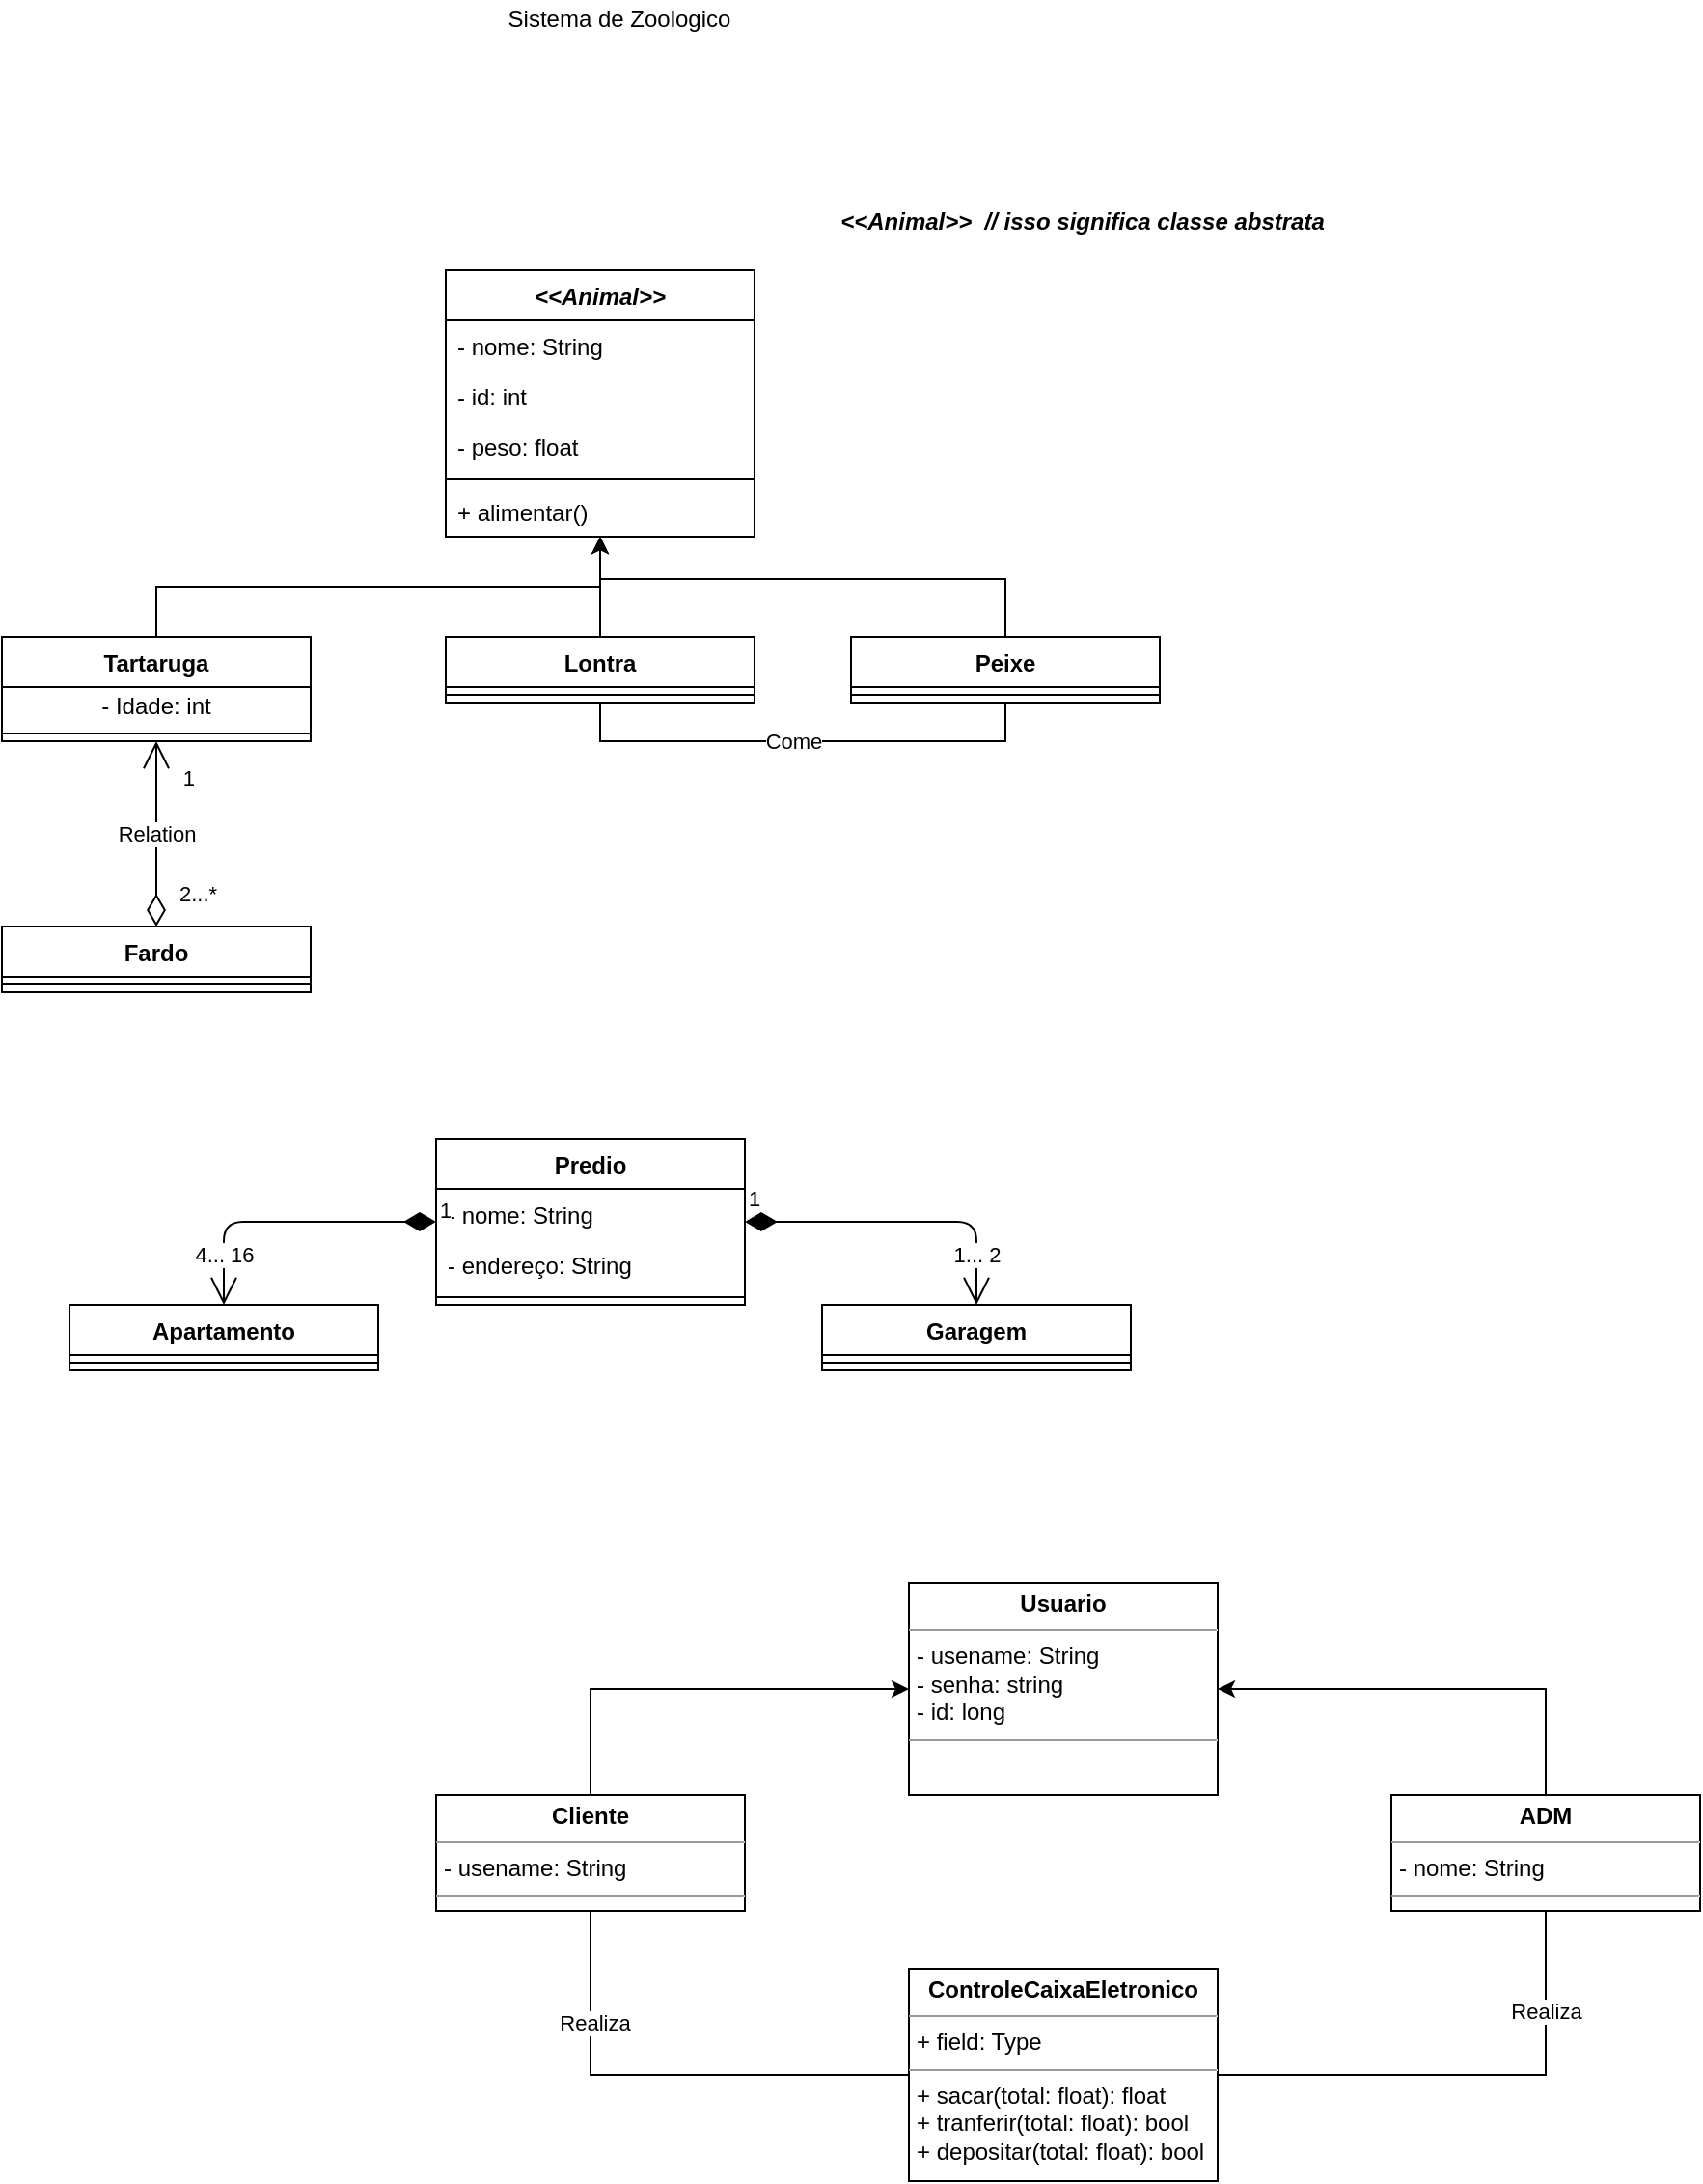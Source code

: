<mxfile version="14.6.13" type="device"><diagram id="JK939oJRpGkPW69QEY50" name="Página-1"><mxGraphModel dx="1185" dy="685" grid="1" gridSize="10" guides="1" tooltips="1" connect="1" arrows="1" fold="1" page="1" pageScale="1" pageWidth="827" pageHeight="1169" math="0" shadow="0"><root><mxCell id="0"/><mxCell id="1" parent="0"/><mxCell id="D_poUJ5LInqlo7o4nzG9-1" value="Sistema de Zoologico" style="text;html=1;strokeColor=none;fillColor=none;align=center;verticalAlign=middle;whiteSpace=wrap;rounded=0;" parent="1" vertex="1"><mxGeometry x="310" y="20" width="140" height="20" as="geometry"/></mxCell><mxCell id="D_poUJ5LInqlo7o4nzG9-2" value="&lt;&lt;Animal&gt;&gt;" style="swimlane;fontStyle=3;align=center;verticalAlign=top;childLayout=stackLayout;horizontal=1;startSize=26;horizontalStack=0;resizeParent=1;resizeParentMax=0;resizeLast=0;collapsible=1;marginBottom=0;fontFamily=Helvetica;" parent="1" vertex="1"><mxGeometry x="290" y="160" width="160" height="138" as="geometry"><mxRectangle x="290" y="160" width="70" height="26" as="alternateBounds"/></mxGeometry></mxCell><mxCell id="D_poUJ5LInqlo7o4nzG9-3" value="- nome: String" style="text;strokeColor=none;fillColor=none;align=left;verticalAlign=top;spacingLeft=4;spacingRight=4;overflow=hidden;rotatable=0;points=[[0,0.5],[1,0.5]];portConstraint=eastwest;fontFamily=Helvetica;" parent="D_poUJ5LInqlo7o4nzG9-2" vertex="1"><mxGeometry y="26" width="160" height="26" as="geometry"/></mxCell><mxCell id="D_poUJ5LInqlo7o4nzG9-6" value="- id: int&#10;" style="text;strokeColor=none;fillColor=none;align=left;verticalAlign=top;spacingLeft=4;spacingRight=4;overflow=hidden;rotatable=0;points=[[0,0.5],[1,0.5]];portConstraint=eastwest;fontFamily=Helvetica;" parent="D_poUJ5LInqlo7o4nzG9-2" vertex="1"><mxGeometry y="52" width="160" height="26" as="geometry"/></mxCell><mxCell id="D_poUJ5LInqlo7o4nzG9-7" value="- peso: float&#10;" style="text;strokeColor=none;fillColor=none;align=left;verticalAlign=top;spacingLeft=4;spacingRight=4;overflow=hidden;rotatable=0;points=[[0,0.5],[1,0.5]];portConstraint=eastwest;fontFamily=Helvetica;" parent="D_poUJ5LInqlo7o4nzG9-2" vertex="1"><mxGeometry y="78" width="160" height="26" as="geometry"/></mxCell><mxCell id="D_poUJ5LInqlo7o4nzG9-4" value="" style="line;strokeWidth=1;fillColor=none;align=left;verticalAlign=middle;spacingTop=-1;spacingLeft=3;spacingRight=3;rotatable=0;labelPosition=right;points=[];portConstraint=eastwest;fontFamily=Helvetica;" parent="D_poUJ5LInqlo7o4nzG9-2" vertex="1"><mxGeometry y="104" width="160" height="8" as="geometry"/></mxCell><mxCell id="D_poUJ5LInqlo7o4nzG9-5" value="+ alimentar()" style="text;strokeColor=none;fillColor=none;align=left;verticalAlign=top;spacingLeft=4;spacingRight=4;overflow=hidden;rotatable=0;points=[[0,0.5],[1,0.5]];portConstraint=eastwest;fontFamily=Helvetica;" parent="D_poUJ5LInqlo7o4nzG9-2" vertex="1"><mxGeometry y="112" width="160" height="26" as="geometry"/></mxCell><mxCell id="D_poUJ5LInqlo7o4nzG9-14" style="edgeStyle=orthogonalEdgeStyle;rounded=0;orthogonalLoop=1;jettySize=auto;html=1;fontFamily=Helvetica;exitX=0.5;exitY=0;exitDx=0;exitDy=0;" parent="1" source="D_poUJ5LInqlo7o4nzG9-8" target="D_poUJ5LInqlo7o4nzG9-2" edge="1"><mxGeometry relative="1" as="geometry"/></mxCell><mxCell id="D_poUJ5LInqlo7o4nzG9-8" value="Tartaruga" style="swimlane;fontStyle=1;align=center;verticalAlign=top;childLayout=stackLayout;horizontal=1;startSize=26;horizontalStack=0;resizeParent=1;resizeParentMax=0;resizeLast=0;collapsible=1;marginBottom=0;fontFamily=Helvetica;" parent="1" vertex="1"><mxGeometry x="60" y="350" width="160" height="54" as="geometry"><mxRectangle x="290" y="160" width="70" height="26" as="alternateBounds"/></mxGeometry></mxCell><mxCell id="D_poUJ5LInqlo7o4nzG9-15" value="- Idade: int" style="text;html=1;strokeColor=none;fillColor=none;align=center;verticalAlign=middle;whiteSpace=wrap;rounded=0;fontFamily=Helvetica;" parent="D_poUJ5LInqlo7o4nzG9-8" vertex="1"><mxGeometry y="26" width="160" height="20" as="geometry"/></mxCell><mxCell id="D_poUJ5LInqlo7o4nzG9-12" value="" style="line;strokeWidth=1;fillColor=none;align=left;verticalAlign=middle;spacingTop=-1;spacingLeft=3;spacingRight=3;rotatable=0;labelPosition=right;points=[];portConstraint=eastwest;fontFamily=Helvetica;" parent="D_poUJ5LInqlo7o4nzG9-8" vertex="1"><mxGeometry y="46" width="160" height="8" as="geometry"/></mxCell><mxCell id="D_poUJ5LInqlo7o4nzG9-20" style="edgeStyle=orthogonalEdgeStyle;rounded=0;orthogonalLoop=1;jettySize=auto;html=1;fontFamily=Helvetica;" parent="1" source="D_poUJ5LInqlo7o4nzG9-17" target="D_poUJ5LInqlo7o4nzG9-2" edge="1"><mxGeometry relative="1" as="geometry"/></mxCell><mxCell id="D_poUJ5LInqlo7o4nzG9-24" style="edgeStyle=orthogonalEdgeStyle;rounded=0;orthogonalLoop=1;jettySize=auto;html=1;exitX=0.5;exitY=1;exitDx=0;exitDy=0;entryX=0.5;entryY=1;entryDx=0;entryDy=0;fontFamily=Helvetica;endArrow=none;endFill=0;" parent="1" source="D_poUJ5LInqlo7o4nzG9-17" target="D_poUJ5LInqlo7o4nzG9-21" edge="1"><mxGeometry relative="1" as="geometry"/></mxCell><mxCell id="D_poUJ5LInqlo7o4nzG9-25" value="Come" style="edgeLabel;html=1;align=center;verticalAlign=middle;resizable=0;points=[];fontFamily=Helvetica;" parent="D_poUJ5LInqlo7o4nzG9-24" vertex="1" connectable="0"><mxGeometry x="0.105" y="1" relative="1" as="geometry"><mxPoint x="-18" y="1" as="offset"/></mxGeometry></mxCell><mxCell id="D_poUJ5LInqlo7o4nzG9-17" value="Lontra" style="swimlane;fontStyle=1;align=center;verticalAlign=top;childLayout=stackLayout;horizontal=1;startSize=26;horizontalStack=0;resizeParent=1;resizeParentMax=0;resizeLast=0;collapsible=1;marginBottom=0;fontFamily=Helvetica;" parent="1" vertex="1"><mxGeometry x="290" y="350" width="160" height="34" as="geometry"><mxRectangle x="290" y="160" width="70" height="26" as="alternateBounds"/></mxGeometry></mxCell><mxCell id="D_poUJ5LInqlo7o4nzG9-19" value="" style="line;strokeWidth=1;fillColor=none;align=left;verticalAlign=middle;spacingTop=-1;spacingLeft=3;spacingRight=3;rotatable=0;labelPosition=right;points=[];portConstraint=eastwest;fontFamily=Helvetica;" parent="D_poUJ5LInqlo7o4nzG9-17" vertex="1"><mxGeometry y="26" width="160" height="8" as="geometry"/></mxCell><mxCell id="D_poUJ5LInqlo7o4nzG9-23" style="edgeStyle=orthogonalEdgeStyle;rounded=0;orthogonalLoop=1;jettySize=auto;html=1;fontFamily=Helvetica;" parent="1" source="D_poUJ5LInqlo7o4nzG9-21" target="D_poUJ5LInqlo7o4nzG9-2" edge="1"><mxGeometry relative="1" as="geometry"><Array as="points"><mxPoint x="580" y="320"/><mxPoint x="370" y="320"/></Array></mxGeometry></mxCell><mxCell id="D_poUJ5LInqlo7o4nzG9-21" value="Peixe" style="swimlane;fontStyle=1;align=center;verticalAlign=top;childLayout=stackLayout;horizontal=1;startSize=26;horizontalStack=0;resizeParent=1;resizeParentMax=0;resizeLast=0;collapsible=1;marginBottom=0;fontFamily=Helvetica;" parent="1" vertex="1"><mxGeometry x="500" y="350" width="160" height="34" as="geometry"><mxRectangle x="290" y="160" width="70" height="26" as="alternateBounds"/></mxGeometry></mxCell><mxCell id="D_poUJ5LInqlo7o4nzG9-22" value="" style="line;strokeWidth=1;fillColor=none;align=left;verticalAlign=middle;spacingTop=-1;spacingLeft=3;spacingRight=3;rotatable=0;labelPosition=right;points=[];portConstraint=eastwest;fontFamily=Helvetica;" parent="D_poUJ5LInqlo7o4nzG9-21" vertex="1"><mxGeometry y="26" width="160" height="8" as="geometry"/></mxCell><mxCell id="D_poUJ5LInqlo7o4nzG9-26" value="Fardo" style="swimlane;fontStyle=1;align=center;verticalAlign=top;childLayout=stackLayout;horizontal=1;startSize=26;horizontalStack=0;resizeParent=1;resizeParentMax=0;resizeLast=0;collapsible=1;marginBottom=0;fontFamily=Helvetica;" parent="1" vertex="1"><mxGeometry x="60" y="500" width="160" height="34" as="geometry"><mxRectangle x="290" y="160" width="70" height="26" as="alternateBounds"/></mxGeometry></mxCell><mxCell id="D_poUJ5LInqlo7o4nzG9-30" value="" style="line;strokeWidth=1;fillColor=none;align=left;verticalAlign=middle;spacingTop=-1;spacingLeft=3;spacingRight=3;rotatable=0;labelPosition=right;points=[];portConstraint=eastwest;fontFamily=Helvetica;" parent="D_poUJ5LInqlo7o4nzG9-26" vertex="1"><mxGeometry y="26" width="160" height="8" as="geometry"/></mxCell><mxCell id="D_poUJ5LInqlo7o4nzG9-35" value="Relation" style="endArrow=open;html=1;endSize=12;startArrow=diamondThin;startSize=14;startFill=0;edgeStyle=orthogonalEdgeStyle;fontFamily=Helvetica;" parent="1" source="D_poUJ5LInqlo7o4nzG9-26" target="D_poUJ5LInqlo7o4nzG9-8" edge="1"><mxGeometry relative="1" as="geometry"><mxPoint x="254" y="450" as="sourcePoint"/><mxPoint x="414" y="450" as="targetPoint"/></mxGeometry></mxCell><mxCell id="D_poUJ5LInqlo7o4nzG9-36" value="2...*" style="edgeLabel;resizable=0;html=1;align=left;verticalAlign=top;" parent="D_poUJ5LInqlo7o4nzG9-35" connectable="0" vertex="1"><mxGeometry x="-1" relative="1" as="geometry"><mxPoint x="10" y="-30" as="offset"/></mxGeometry></mxCell><mxCell id="D_poUJ5LInqlo7o4nzG9-37" value="1" style="edgeLabel;resizable=0;html=1;align=right;verticalAlign=top;" parent="D_poUJ5LInqlo7o4nzG9-35" connectable="0" vertex="1"><mxGeometry x="1" relative="1" as="geometry"><mxPoint x="20" y="6" as="offset"/></mxGeometry></mxCell><mxCell id="D_poUJ5LInqlo7o4nzG9-38" value="&lt;span style=&quot;font-style: italic ; font-weight: 700&quot;&gt;&amp;lt;&amp;lt;Animal&amp;gt;&amp;gt;&amp;nbsp; // isso significa classe abstrata&lt;/span&gt;" style="text;html=1;strokeColor=none;fillColor=none;align=center;verticalAlign=middle;whiteSpace=wrap;rounded=0;fontFamily=Helvetica;" parent="1" vertex="1"><mxGeometry x="490" y="110" width="260" height="50" as="geometry"/></mxCell><mxCell id="D_poUJ5LInqlo7o4nzG9-43" value="Predio" style="swimlane;fontStyle=1;align=center;verticalAlign=top;childLayout=stackLayout;horizontal=1;startSize=26;horizontalStack=0;resizeParent=1;resizeParentMax=0;resizeLast=0;collapsible=1;marginBottom=0;fontFamily=Helvetica;" parent="1" vertex="1"><mxGeometry x="285" y="610" width="160" height="86" as="geometry"/></mxCell><mxCell id="D_poUJ5LInqlo7o4nzG9-44" value="- nome: String" style="text;strokeColor=none;fillColor=none;align=left;verticalAlign=top;spacingLeft=4;spacingRight=4;overflow=hidden;rotatable=0;points=[[0,0.5],[1,0.5]];portConstraint=eastwest;" parent="D_poUJ5LInqlo7o4nzG9-43" vertex="1"><mxGeometry y="26" width="160" height="26" as="geometry"/></mxCell><mxCell id="D_poUJ5LInqlo7o4nzG9-47" value="- endereço: String" style="text;strokeColor=none;fillColor=none;align=left;verticalAlign=top;spacingLeft=4;spacingRight=4;overflow=hidden;rotatable=0;points=[[0,0.5],[1,0.5]];portConstraint=eastwest;" parent="D_poUJ5LInqlo7o4nzG9-43" vertex="1"><mxGeometry y="52" width="160" height="26" as="geometry"/></mxCell><mxCell id="D_poUJ5LInqlo7o4nzG9-45" value="" style="line;strokeWidth=1;fillColor=none;align=left;verticalAlign=middle;spacingTop=-1;spacingLeft=3;spacingRight=3;rotatable=0;labelPosition=right;points=[];portConstraint=eastwest;" parent="D_poUJ5LInqlo7o4nzG9-43" vertex="1"><mxGeometry y="78" width="160" height="8" as="geometry"/></mxCell><mxCell id="D_poUJ5LInqlo7o4nzG9-48" value="Apartamento" style="swimlane;fontStyle=1;align=center;verticalAlign=top;childLayout=stackLayout;horizontal=1;startSize=26;horizontalStack=0;resizeParent=1;resizeParentMax=0;resizeLast=0;collapsible=1;marginBottom=0;fontFamily=Helvetica;" parent="1" vertex="1"><mxGeometry x="95" y="696" width="160" height="34" as="geometry"/></mxCell><mxCell id="D_poUJ5LInqlo7o4nzG9-51" value="" style="line;strokeWidth=1;fillColor=none;align=left;verticalAlign=middle;spacingTop=-1;spacingLeft=3;spacingRight=3;rotatable=0;labelPosition=right;points=[];portConstraint=eastwest;" parent="D_poUJ5LInqlo7o4nzG9-48" vertex="1"><mxGeometry y="26" width="160" height="8" as="geometry"/></mxCell><mxCell id="D_poUJ5LInqlo7o4nzG9-52" value="Garagem" style="swimlane;fontStyle=1;align=center;verticalAlign=top;childLayout=stackLayout;horizontal=1;startSize=26;horizontalStack=0;resizeParent=1;resizeParentMax=0;resizeLast=0;collapsible=1;marginBottom=0;fontFamily=Helvetica;" parent="1" vertex="1"><mxGeometry x="485" y="696" width="160" height="34" as="geometry"/></mxCell><mxCell id="D_poUJ5LInqlo7o4nzG9-55" value="" style="line;strokeWidth=1;fillColor=none;align=left;verticalAlign=middle;spacingTop=-1;spacingLeft=3;spacingRight=3;rotatable=0;labelPosition=right;points=[];portConstraint=eastwest;" parent="D_poUJ5LInqlo7o4nzG9-52" vertex="1"><mxGeometry y="26" width="160" height="8" as="geometry"/></mxCell><mxCell id="D_poUJ5LInqlo7o4nzG9-58" value="1" style="endArrow=open;html=1;endSize=12;startArrow=diamondThin;startSize=14;startFill=1;edgeStyle=orthogonalEdgeStyle;align=left;verticalAlign=bottom;fontFamily=Helvetica;entryX=0.5;entryY=0;entryDx=0;entryDy=0;" parent="1" source="D_poUJ5LInqlo7o4nzG9-43" target="D_poUJ5LInqlo7o4nzG9-52" edge="1"><mxGeometry x="-1" y="3" relative="1" as="geometry"><mxPoint x="495" y="650" as="sourcePoint"/><mxPoint x="655" y="650" as="targetPoint"/></mxGeometry></mxCell><mxCell id="D_poUJ5LInqlo7o4nzG9-60" value="1... 2" style="edgeLabel;html=1;align=center;verticalAlign=middle;resizable=0;points=[];fontFamily=Helvetica;rotation=0;" parent="D_poUJ5LInqlo7o4nzG9-58" vertex="1" connectable="0"><mxGeometry x="0.817" relative="1" as="geometry"><mxPoint y="-11" as="offset"/></mxGeometry></mxCell><mxCell id="D_poUJ5LInqlo7o4nzG9-59" value="1" style="endArrow=open;html=1;endSize=12;startArrow=diamondThin;startSize=14;startFill=1;edgeStyle=orthogonalEdgeStyle;align=left;verticalAlign=bottom;fontFamily=Helvetica;entryX=0.5;entryY=0;entryDx=0;entryDy=0;" parent="1" source="D_poUJ5LInqlo7o4nzG9-43" target="D_poUJ5LInqlo7o4nzG9-48" edge="1"><mxGeometry x="-1" y="3" relative="1" as="geometry"><mxPoint x="375" y="706.0" as="sourcePoint"/><mxPoint x="535" y="750" as="targetPoint"/></mxGeometry></mxCell><mxCell id="D_poUJ5LInqlo7o4nzG9-61" value="4... 16" style="edgeLabel;html=1;align=center;verticalAlign=middle;resizable=0;points=[];fontFamily=Helvetica;" parent="D_poUJ5LInqlo7o4nzG9-59" vertex="1" connectable="0"><mxGeometry x="0.793" y="-1" relative="1" as="geometry"><mxPoint x="1" y="-10" as="offset"/></mxGeometry></mxCell><mxCell id="ECMwhXKU6usYTRtYtGqg-1" value="&lt;p style=&quot;margin: 0px ; margin-top: 4px ; text-align: center&quot;&gt;&lt;b&gt;Usuario&lt;/b&gt;&lt;/p&gt;&lt;hr size=&quot;1&quot;&gt;&lt;p style=&quot;margin: 0px ; margin-left: 4px&quot;&gt;- usename: String&lt;/p&gt;&lt;p style=&quot;margin: 0px ; margin-left: 4px&quot;&gt;- senha: string&lt;/p&gt;&lt;p style=&quot;margin: 0px ; margin-left: 4px&quot;&gt;- id: long&lt;/p&gt;&lt;hr size=&quot;1&quot;&gt;&lt;p style=&quot;margin: 0px ; margin-left: 4px&quot;&gt;&lt;br&gt;&lt;/p&gt;&lt;p style=&quot;margin: 0px ; margin-left: 4px&quot;&gt;&lt;br&gt;&lt;/p&gt;" style="verticalAlign=top;align=left;overflow=fill;fontSize=12;fontFamily=Helvetica;html=1;" vertex="1" parent="1"><mxGeometry x="530" y="840" width="160" height="110" as="geometry"/></mxCell><mxCell id="ECMwhXKU6usYTRtYtGqg-3" style="edgeStyle=orthogonalEdgeStyle;rounded=0;orthogonalLoop=1;jettySize=auto;html=1;exitX=0.5;exitY=0;exitDx=0;exitDy=0;" edge="1" parent="1" source="ECMwhXKU6usYTRtYtGqg-2" target="ECMwhXKU6usYTRtYtGqg-1"><mxGeometry relative="1" as="geometry"/></mxCell><mxCell id="ECMwhXKU6usYTRtYtGqg-2" value="&lt;p style=&quot;margin: 0px ; margin-top: 4px ; text-align: center&quot;&gt;&lt;b&gt;Cliente&lt;/b&gt;&lt;/p&gt;&lt;hr size=&quot;1&quot;&gt;&lt;p style=&quot;margin: 0px ; margin-left: 4px&quot;&gt;- usename: String&lt;/p&gt;&lt;hr size=&quot;1&quot;&gt;&lt;p style=&quot;margin: 0px ; margin-left: 4px&quot;&gt;&lt;br&gt;&lt;/p&gt;&lt;p style=&quot;margin: 0px ; margin-left: 4px&quot;&gt;&lt;br&gt;&lt;/p&gt;" style="verticalAlign=top;align=left;overflow=fill;fontSize=12;fontFamily=Helvetica;html=1;" vertex="1" parent="1"><mxGeometry x="285" y="950" width="160" height="60" as="geometry"/></mxCell><mxCell id="ECMwhXKU6usYTRtYtGqg-5" style="edgeStyle=orthogonalEdgeStyle;rounded=0;orthogonalLoop=1;jettySize=auto;html=1;entryX=1;entryY=0.5;entryDx=0;entryDy=0;" edge="1" parent="1" source="ECMwhXKU6usYTRtYtGqg-4" target="ECMwhXKU6usYTRtYtGqg-1"><mxGeometry relative="1" as="geometry"><Array as="points"><mxPoint x="860" y="895"/></Array></mxGeometry></mxCell><mxCell id="ECMwhXKU6usYTRtYtGqg-4" value="&lt;p style=&quot;margin: 0px ; margin-top: 4px ; text-align: center&quot;&gt;&lt;b&gt;ADM&lt;/b&gt;&lt;/p&gt;&lt;hr size=&quot;1&quot;&gt;&lt;p style=&quot;margin: 0px ; margin-left: 4px&quot;&gt;- nome: String&lt;/p&gt;&lt;hr size=&quot;1&quot;&gt;&lt;p style=&quot;margin: 0px ; margin-left: 4px&quot;&gt;&lt;br&gt;&lt;/p&gt;&lt;p style=&quot;margin: 0px ; margin-left: 4px&quot;&gt;&lt;br&gt;&lt;/p&gt;" style="verticalAlign=top;align=left;overflow=fill;fontSize=12;fontFamily=Helvetica;html=1;" vertex="1" parent="1"><mxGeometry x="780" y="950" width="160" height="60" as="geometry"/></mxCell><mxCell id="ECMwhXKU6usYTRtYtGqg-7" style="edgeStyle=orthogonalEdgeStyle;rounded=0;orthogonalLoop=1;jettySize=auto;html=1;exitX=0;exitY=0.5;exitDx=0;exitDy=0;endArrow=none;endFill=0;" edge="1" parent="1" source="ECMwhXKU6usYTRtYtGqg-6" target="ECMwhXKU6usYTRtYtGqg-2"><mxGeometry relative="1" as="geometry"/></mxCell><mxCell id="ECMwhXKU6usYTRtYtGqg-9" value="Realiza" style="edgeLabel;html=1;align=center;verticalAlign=middle;resizable=0;points=[];" vertex="1" connectable="0" parent="ECMwhXKU6usYTRtYtGqg-7"><mxGeometry x="0.535" y="-2" relative="1" as="geometry"><mxPoint as="offset"/></mxGeometry></mxCell><mxCell id="ECMwhXKU6usYTRtYtGqg-8" style="edgeStyle=orthogonalEdgeStyle;rounded=0;orthogonalLoop=1;jettySize=auto;html=1;exitX=1;exitY=0.5;exitDx=0;exitDy=0;entryX=0.5;entryY=1;entryDx=0;entryDy=0;endArrow=none;endFill=0;" edge="1" parent="1" source="ECMwhXKU6usYTRtYtGqg-6" target="ECMwhXKU6usYTRtYtGqg-4"><mxGeometry relative="1" as="geometry"/></mxCell><mxCell id="ECMwhXKU6usYTRtYtGqg-10" value="Realiza" style="edgeLabel;html=1;align=center;verticalAlign=middle;resizable=0;points=[];" vertex="1" connectable="0" parent="ECMwhXKU6usYTRtYtGqg-8"><mxGeometry x="0.593" relative="1" as="geometry"><mxPoint as="offset"/></mxGeometry></mxCell><mxCell id="ECMwhXKU6usYTRtYtGqg-6" value="&lt;p style=&quot;margin: 0px ; margin-top: 4px ; text-align: center&quot;&gt;&lt;b&gt;ControleCaixaEletronico&lt;/b&gt;&lt;/p&gt;&lt;hr size=&quot;1&quot;&gt;&lt;p style=&quot;margin: 0px ; margin-left: 4px&quot;&gt;+ field: Type&lt;/p&gt;&lt;hr size=&quot;1&quot;&gt;&lt;p style=&quot;margin: 0px ; margin-left: 4px&quot;&gt;+ sacar(total: float): float&lt;/p&gt;&lt;p style=&quot;margin: 0px ; margin-left: 4px&quot;&gt;+ tranferir(total: float): bool&lt;/p&gt;&lt;p style=&quot;margin: 0px ; margin-left: 4px&quot;&gt;+ depositar(total: float): bool&lt;br&gt;&lt;/p&gt;" style="verticalAlign=top;align=left;overflow=fill;fontSize=12;fontFamily=Helvetica;html=1;" vertex="1" parent="1"><mxGeometry x="530" y="1040" width="160" height="110" as="geometry"/></mxCell></root></mxGraphModel></diagram></mxfile>